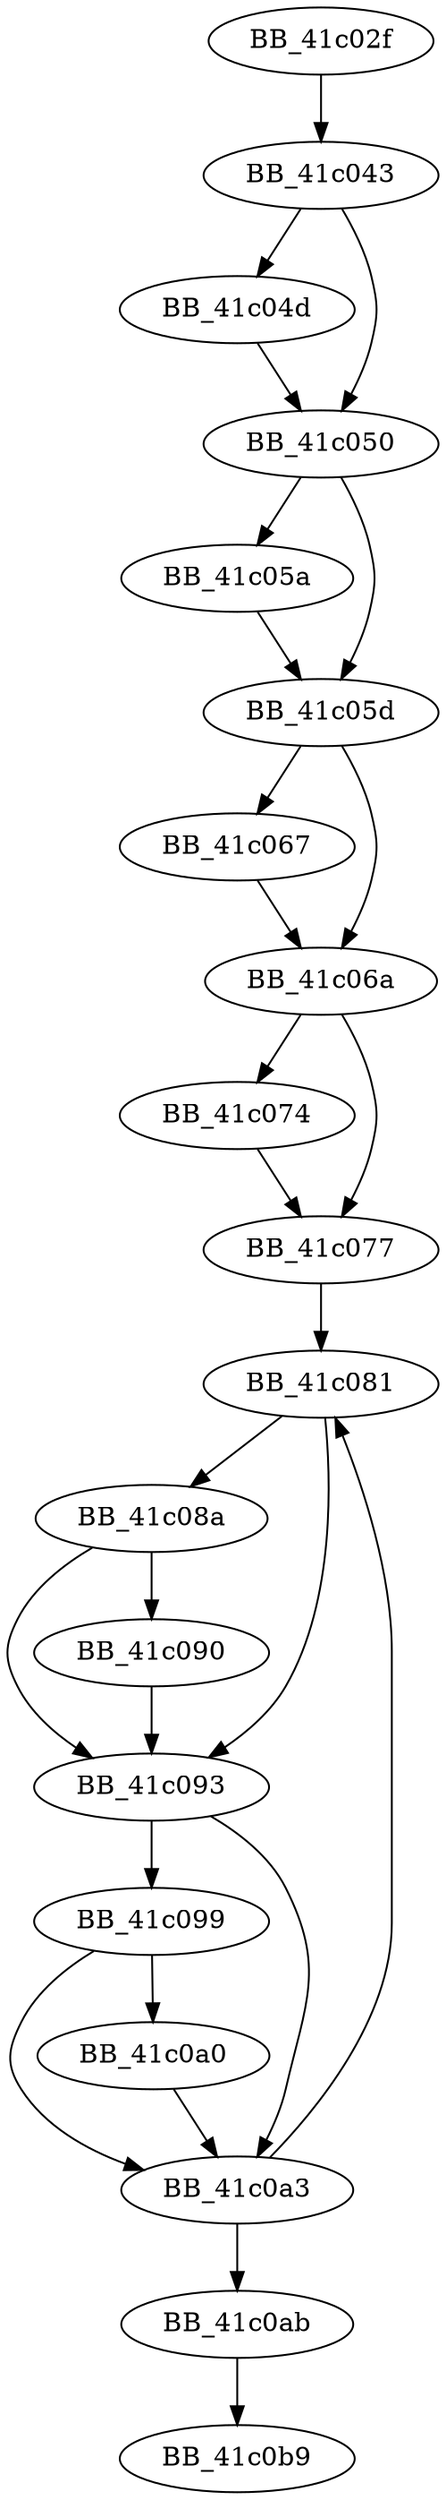 DiGraph ___addlocaleref{
BB_41c02f->BB_41c043
BB_41c043->BB_41c04d
BB_41c043->BB_41c050
BB_41c04d->BB_41c050
BB_41c050->BB_41c05a
BB_41c050->BB_41c05d
BB_41c05a->BB_41c05d
BB_41c05d->BB_41c067
BB_41c05d->BB_41c06a
BB_41c067->BB_41c06a
BB_41c06a->BB_41c074
BB_41c06a->BB_41c077
BB_41c074->BB_41c077
BB_41c077->BB_41c081
BB_41c081->BB_41c08a
BB_41c081->BB_41c093
BB_41c08a->BB_41c090
BB_41c08a->BB_41c093
BB_41c090->BB_41c093
BB_41c093->BB_41c099
BB_41c093->BB_41c0a3
BB_41c099->BB_41c0a0
BB_41c099->BB_41c0a3
BB_41c0a0->BB_41c0a3
BB_41c0a3->BB_41c081
BB_41c0a3->BB_41c0ab
BB_41c0ab->BB_41c0b9
}
